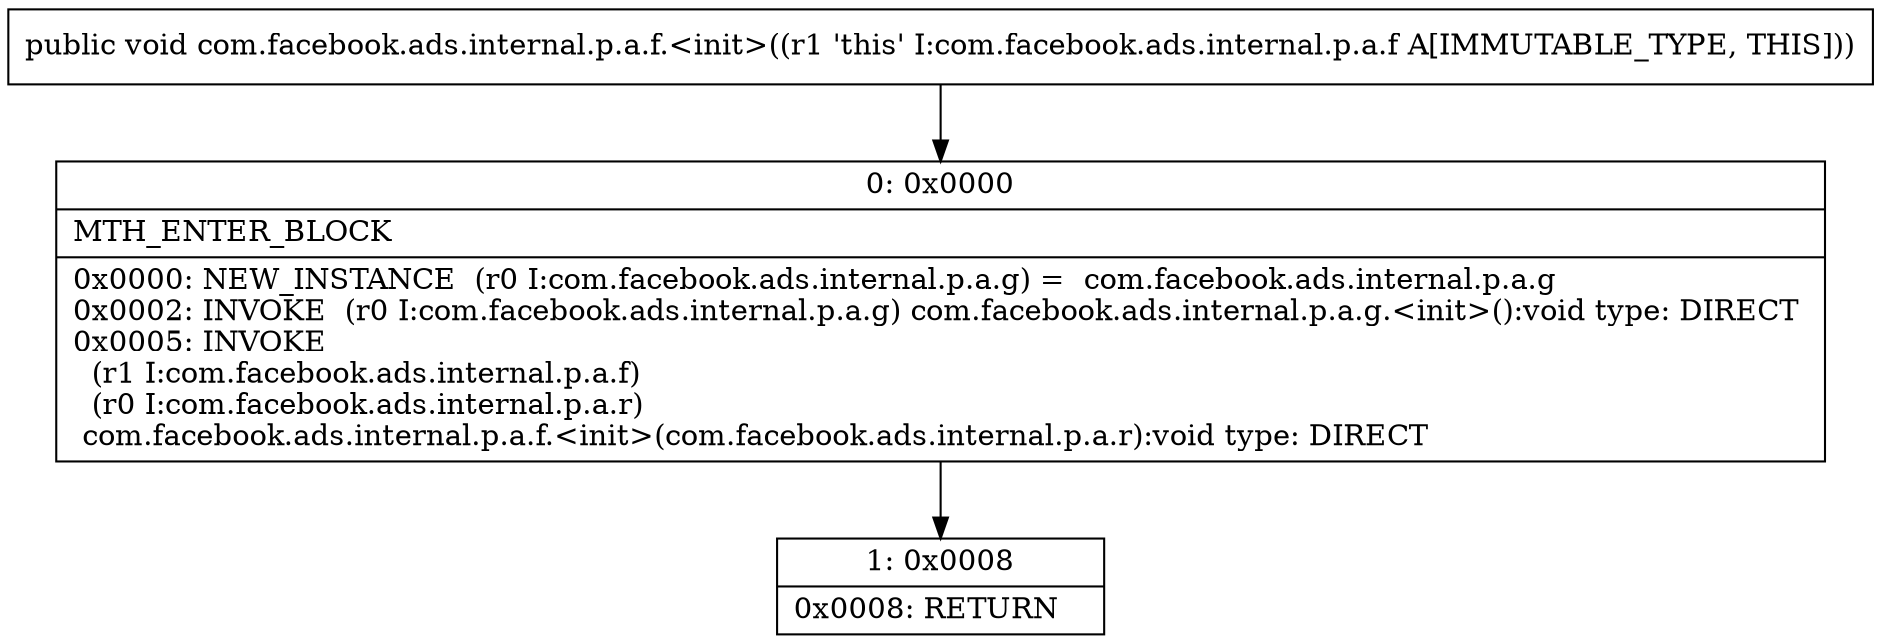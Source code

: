 digraph "CFG forcom.facebook.ads.internal.p.a.f.\<init\>()V" {
Node_0 [shape=record,label="{0\:\ 0x0000|MTH_ENTER_BLOCK\l|0x0000: NEW_INSTANCE  (r0 I:com.facebook.ads.internal.p.a.g) =  com.facebook.ads.internal.p.a.g \l0x0002: INVOKE  (r0 I:com.facebook.ads.internal.p.a.g) com.facebook.ads.internal.p.a.g.\<init\>():void type: DIRECT \l0x0005: INVOKE  \l  (r1 I:com.facebook.ads.internal.p.a.f)\l  (r0 I:com.facebook.ads.internal.p.a.r)\l com.facebook.ads.internal.p.a.f.\<init\>(com.facebook.ads.internal.p.a.r):void type: DIRECT \l}"];
Node_1 [shape=record,label="{1\:\ 0x0008|0x0008: RETURN   \l}"];
MethodNode[shape=record,label="{public void com.facebook.ads.internal.p.a.f.\<init\>((r1 'this' I:com.facebook.ads.internal.p.a.f A[IMMUTABLE_TYPE, THIS])) }"];
MethodNode -> Node_0;
Node_0 -> Node_1;
}

